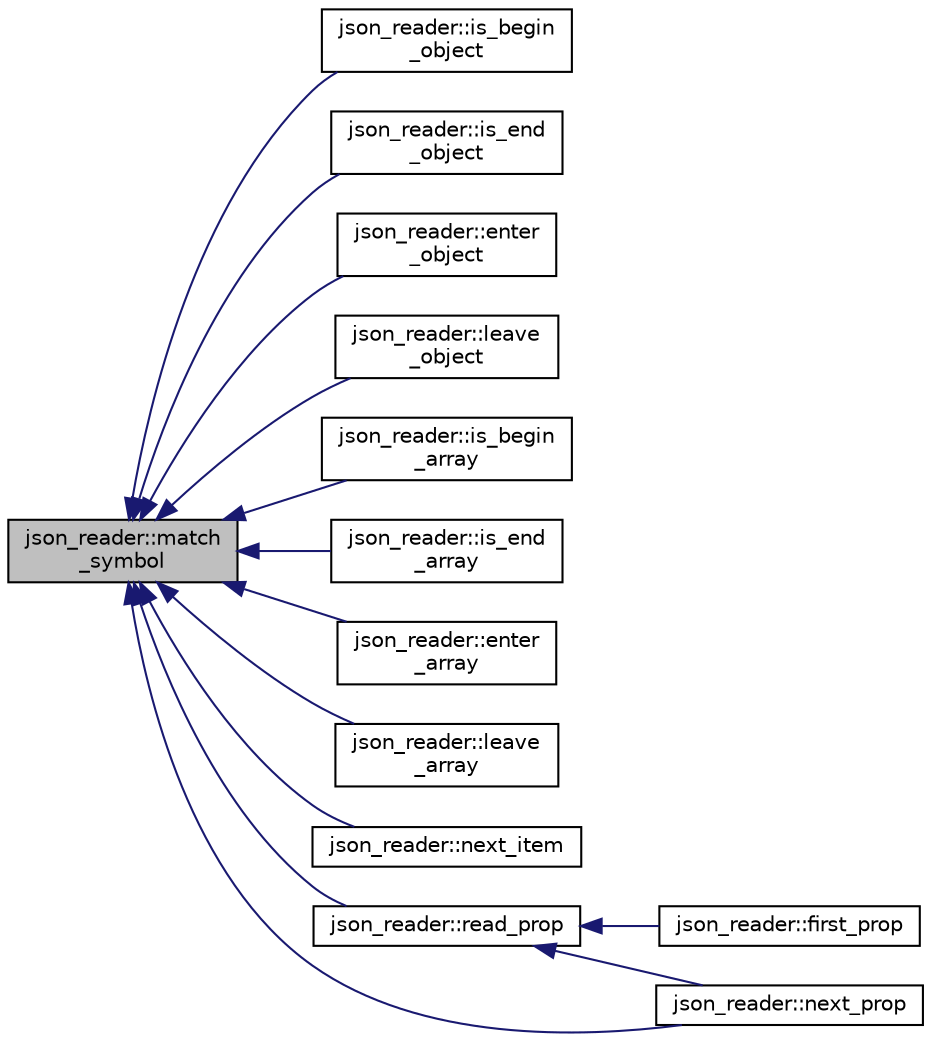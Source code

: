 digraph "json_reader::match_symbol"
{
  edge [fontname="Helvetica",fontsize="10",labelfontname="Helvetica",labelfontsize="10"];
  node [fontname="Helvetica",fontsize="10",shape=record];
  rankdir="LR";
  Node49 [label="json_reader::match\l_symbol",height=0.2,width=0.4,color="black", fillcolor="grey75", style="filled", fontcolor="black"];
  Node49 -> Node50 [dir="back",color="midnightblue",fontsize="10",style="solid",fontname="Helvetica"];
  Node50 [label="json_reader::is_begin\l_object",height=0.2,width=0.4,color="black", fillcolor="white", style="filled",URL="$classjson__reader.html#ac692c52f1b6153264061e3b6b89a3a25"];
  Node49 -> Node51 [dir="back",color="midnightblue",fontsize="10",style="solid",fontname="Helvetica"];
  Node51 [label="json_reader::is_end\l_object",height=0.2,width=0.4,color="black", fillcolor="white", style="filled",URL="$classjson__reader.html#af2c0d593f9011a324e0f240b5f7d4f0d"];
  Node49 -> Node52 [dir="back",color="midnightblue",fontsize="10",style="solid",fontname="Helvetica"];
  Node52 [label="json_reader::enter\l_object",height=0.2,width=0.4,color="black", fillcolor="white", style="filled",URL="$classjson__reader.html#a739035f957f3656a62a595fa77db7551"];
  Node49 -> Node53 [dir="back",color="midnightblue",fontsize="10",style="solid",fontname="Helvetica"];
  Node53 [label="json_reader::leave\l_object",height=0.2,width=0.4,color="black", fillcolor="white", style="filled",URL="$classjson__reader.html#a486c91d43ab5af437fbc6a77452d1849"];
  Node49 -> Node54 [dir="back",color="midnightblue",fontsize="10",style="solid",fontname="Helvetica"];
  Node54 [label="json_reader::is_begin\l_array",height=0.2,width=0.4,color="black", fillcolor="white", style="filled",URL="$classjson__reader.html#ab23b0224168cadfee38b9273ab7f0dd2"];
  Node49 -> Node55 [dir="back",color="midnightblue",fontsize="10",style="solid",fontname="Helvetica"];
  Node55 [label="json_reader::is_end\l_array",height=0.2,width=0.4,color="black", fillcolor="white", style="filled",URL="$classjson__reader.html#ae88038e4e3be514cfe48c129641903d3"];
  Node49 -> Node56 [dir="back",color="midnightblue",fontsize="10",style="solid",fontname="Helvetica"];
  Node56 [label="json_reader::enter\l_array",height=0.2,width=0.4,color="black", fillcolor="white", style="filled",URL="$classjson__reader.html#ac89613e895b3c8f8bda2aa67e01616f1"];
  Node49 -> Node57 [dir="back",color="midnightblue",fontsize="10",style="solid",fontname="Helvetica"];
  Node57 [label="json_reader::leave\l_array",height=0.2,width=0.4,color="black", fillcolor="white", style="filled",URL="$classjson__reader.html#af44c819ec08535edf3d6e10ac6ec4e17"];
  Node49 -> Node58 [dir="back",color="midnightblue",fontsize="10",style="solid",fontname="Helvetica"];
  Node58 [label="json_reader::next_item",height=0.2,width=0.4,color="black", fillcolor="white", style="filled",URL="$classjson__reader.html#a5672a3fdcdf6230e245641723e7c86f8"];
  Node49 -> Node59 [dir="back",color="midnightblue",fontsize="10",style="solid",fontname="Helvetica"];
  Node59 [label="json_reader::read_prop",height=0.2,width=0.4,color="black", fillcolor="white", style="filled",URL="$classjson__reader.html#ad98fcd0a4794bcdd6bff3dd28080274a"];
  Node59 -> Node60 [dir="back",color="midnightblue",fontsize="10",style="solid",fontname="Helvetica"];
  Node60 [label="json_reader::first_prop",height=0.2,width=0.4,color="black", fillcolor="white", style="filled",URL="$classjson__reader.html#a6cd810c425641e91a099bf31d0dad431"];
  Node59 -> Node61 [dir="back",color="midnightblue",fontsize="10",style="solid",fontname="Helvetica"];
  Node61 [label="json_reader::next_prop",height=0.2,width=0.4,color="black", fillcolor="white", style="filled",URL="$classjson__reader.html#ac00aa0af91dd4a36bff27ae6d20dd875"];
  Node49 -> Node61 [dir="back",color="midnightblue",fontsize="10",style="solid",fontname="Helvetica"];
}
